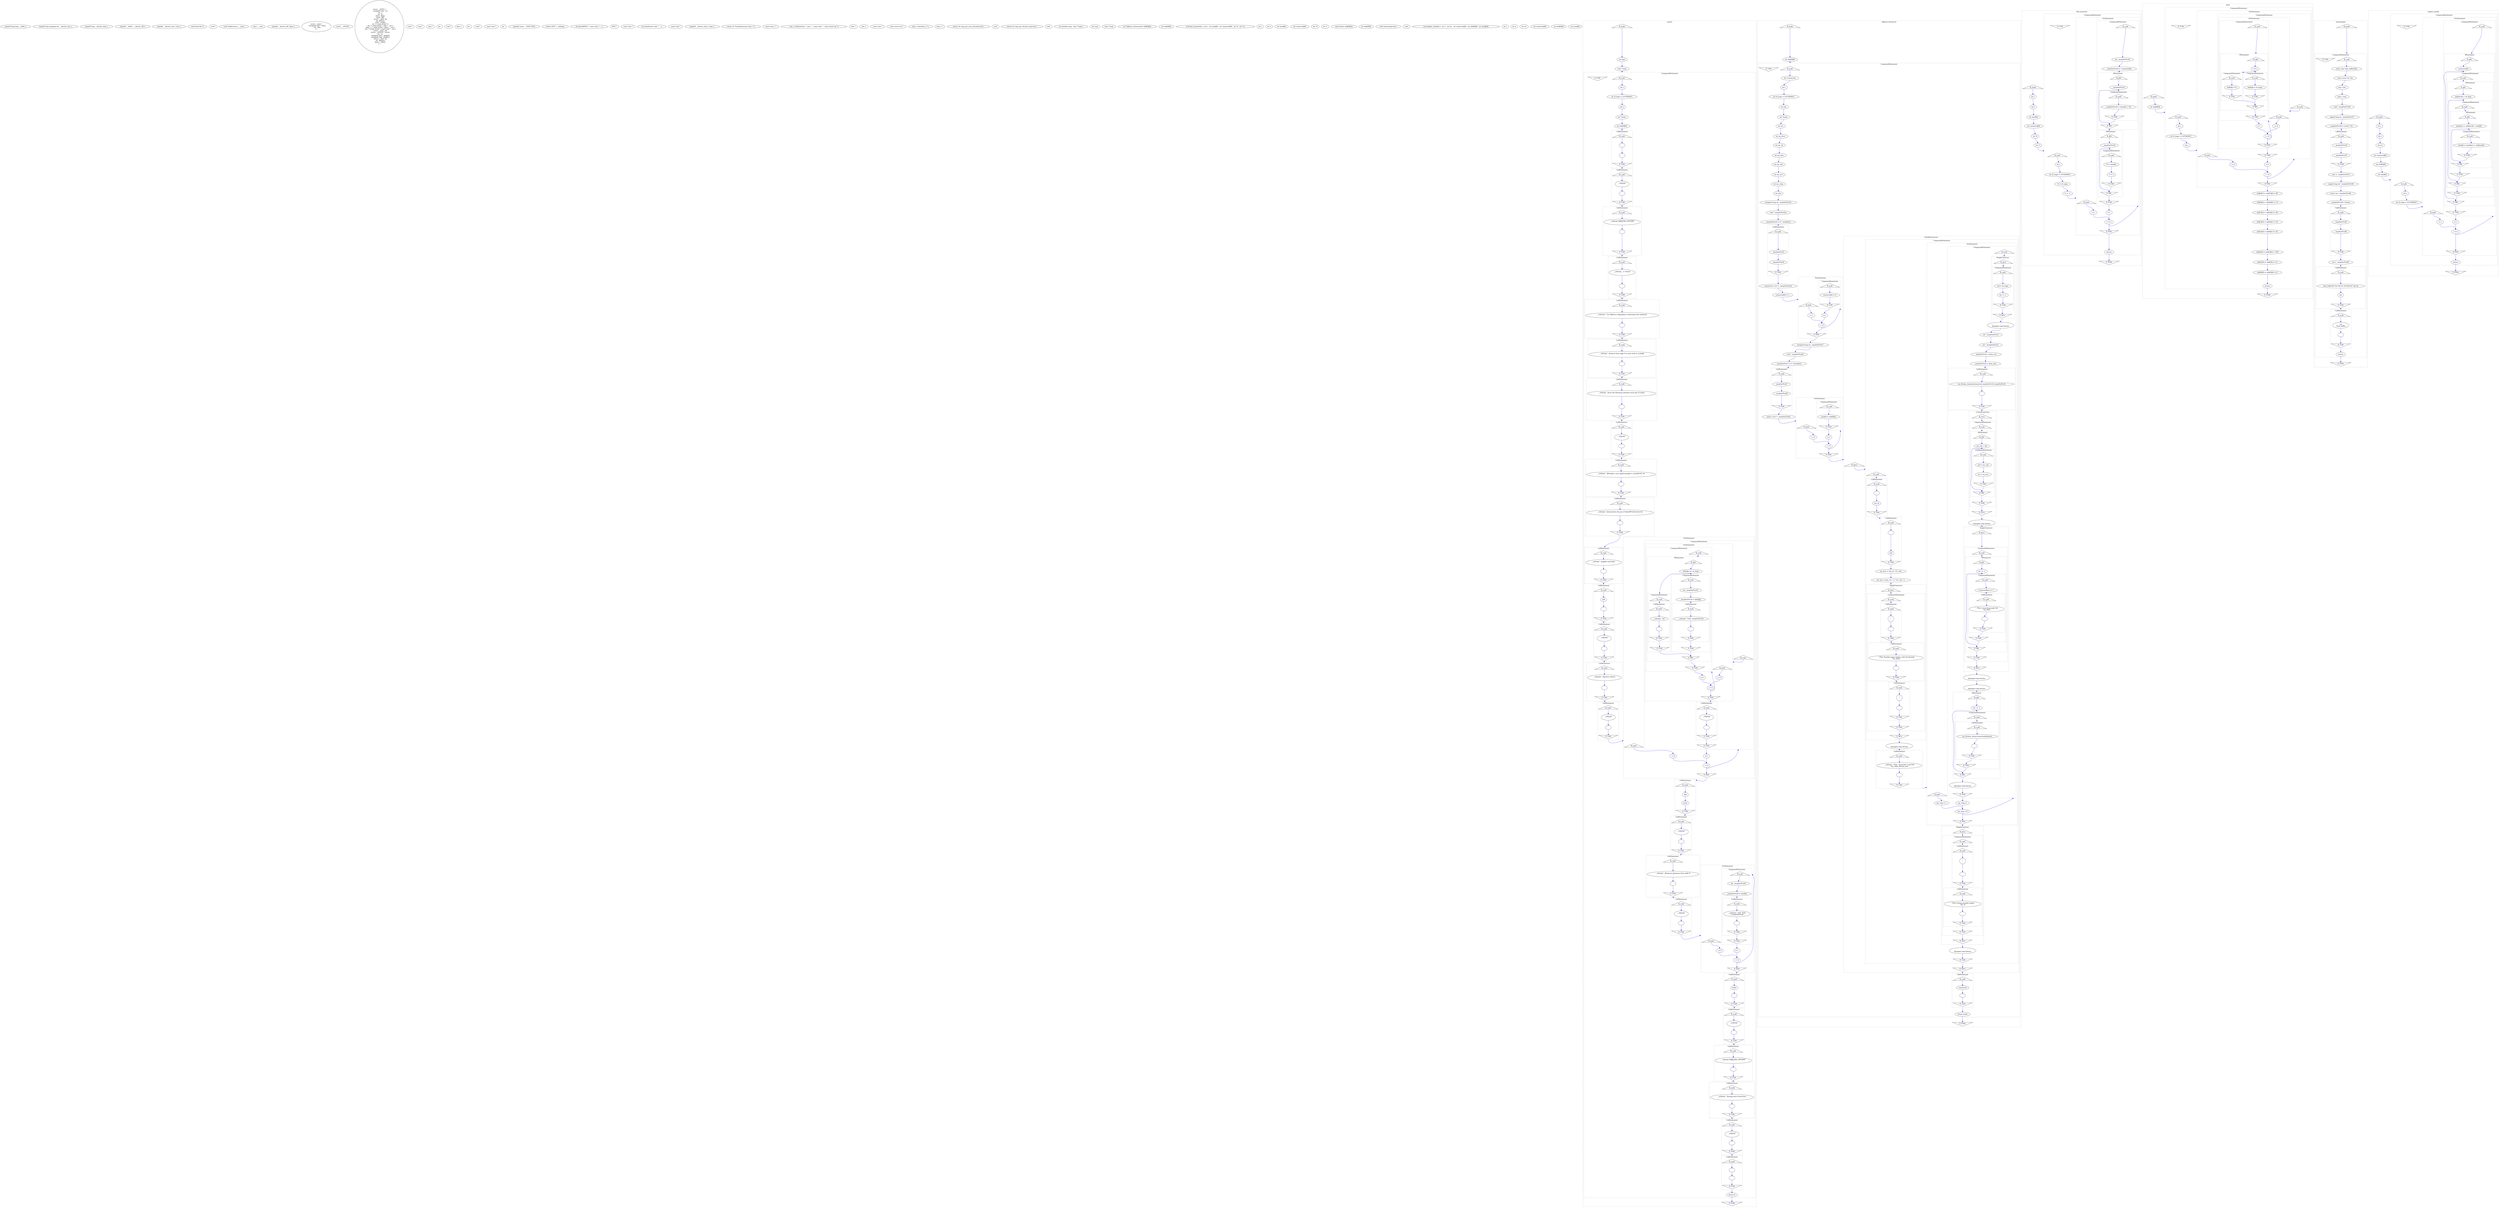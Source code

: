 digraph graph757108857 {
	compound=true;
	edge[color=blue];
	node1014328909[label="typedef long long __int64_t;"];
	node1483022288[label="typedef long unsigned int __darwin_size_t;"];
	node575593575[label="typedef long __darwin_time_t;"];
	node152134087[label="typedef __int64_t __darwin_off_t;"];
	node597255128[label="typedef __darwin_size_t size_t;"];
	node1454127753[label="void free(void *);"];
	node540159270[label="void *"];
	node1900164709[label="void *malloc(size_t __size);"];
	node1519280649[label="size_t __size"];
	node1651855867[label="typedef __darwin_off_t fpos_t;"];
	node1955915048[label="struct __sbuf {
    unsigned char *_base;
    int _size;
} ;"];
	node1384722895[label="struct __sFILEX ;"];
	node710239027[label="struct __sFILE {
    unsigned char *_p;
    int _r;
    int _w;
    short _flags;
    short _file;
    struct __sbuf _bf;
    int _lbfsize;
    void *_cookie;
    int ( *_close )(void *);
    int ( *_read )(void *, char * , int );
    fpos_t ( *_seek )(void *, fpos_t  , int );
    int ( *_write )(void *, const char * , int );
    struct __sbuf _ub;
    struct __sFILEX *_extra;
    int _ur;
    unsigned char _ubuf[3];
    unsigned char _nbuf[1];
    struct __sbuf _lb;
    int _blksize;
    fpos_t _offset;
} ;"];
	node40472007[label="void *"];
	node302155142[label="void *"];
	node1048027629[label="char *"];
	node1898220577[label="int "];
	node1147258851[label="void *"];
	node1652149987[label="fpos_t "];
	node2141179775[label="int "];
	node680779399[label="void *"];
	node1077199500[label="const char *"];
	node973576304[label="int "];
	node957465255[label="typedef struct __sFILE FILE;"];
	node1357563986[label="extern FILE *__stdoutp;"];
	node1636182655[label="int fprintf(FILE *, const char *, ...);"];
	node1002021887[label="FILE *"];
	node692331943[label="const char *"];
	node1240232440[label="int printf(const char *, ...);"];
	node1325124186[label="const char *"];
	node1164107853[label="typedef __darwin_time_t time_t;"];
	node1939990953[label="struct tm *localtime(const time_t *);"];
	node1534745514[label="const time_t *"];
	node1153447573[label="size_t strftime(char *, size_t  , const char * , const struct tm *);"];
	node25536233[label="char *"];
	node198099809[label="size_t "];
	node606508809[label="const char *"];
	node607207372[label="const struct tm *"];
	node1606304070[label="time_t time(time_t *);"];
	node649329985[label="time_t *"];
	node1982787818[label="extern int omp_get_num_threads(void );"];
	node1462044018[label="void "];
	node1946645411[label="extern int omp_get_thread_num(void );"];
	node1778081847[label="void "];
	node1760126453[label="int main(int argc, char **argv);"];
	node330382173[label="int argc"];
	node1374754488[label="char **argv"];
	node515184459[label="int *dijkstra_distance(int ohd[6][6]);"];
	node1309238149[label="int ohd[6][6]"];
	node1207608476[label="void find_nearest(int s, int e , int mind[6] , int connected[6] , int *d , int *v);"];
	node1825738663[label="int s"];
	node1947896119[label="int e"];
	node1515638188[label="int mind[6]"];
	node1432569632[label="int connected[6]"];
	node1183231938[label="int *d"];
	node1014486152[label="int *v"];
	node1528195520[label="void init(int ohd[6][6]);"];
	node292641216[label="int ohd[6][6]"];
	node1894601438[label="void timestamp(void );"];
	node2061543916[label="void "];
	node1399794302[label="void update_mind(int s, int e , int mv , int connected[6] , int ohd[6][6] , int mind[6]);"];
	node716487794[label="int s"];
	node1439394198[label="int e"];
	node361268035[label="int mv"];
	node1626343059[label="int connected[6]"];
	node220454978[label="int ohd[6][6]"];
	node2133655103[label="int mind[6]"];
	subgraph cluster901205084 {
		compound=true;
		style=dotted;
		label="main()";
		node777457133[label="B_FuDe", shape="triangle"];
		node193388045[label="E_FuDe", shape="invtriangle"];
		node457247584[label="int argc"];
		node1470358122[label="char **argv"];
		subgraph cluster859236022 {
			compound=true;
			style=dotted;
			label="CompoundStatement";
			node2084559714[label="B_CoSt", shape="triangle"];
			node542980314[label="E_CoSt", shape="invtriangle"];
			node1219916644[label="int i;"];
			node2133344792[label="int i4_huge = 2147483647;"];
			node171421438[label="int j;"];
			node2038105753[label="int *mind;"];
			node1818339587[label="int ohd[6][6];"];
			subgraph cluster611643685 {
				compound=true;
				style=dotted;
				label="CallStatement";
				node1935122449[label="B_CaSt", shape="triangle"];
				node872826668[label="E_CaSt", shape="invtriangle"];
				node91323447[label=""];
				node110053477[label=""];
			}
			subgraph cluster1171434979 {
				compound=true;
				style=dotted;
				label="CallStatement";
				node1920907467[label="B_CaSt", shape="triangle"];
				node970535245[label="E_CaSt", shape="invtriangle"];
				node194481424[label="__stdoutp\"\n\""];
				node1719072416[label=""];
			}
			subgraph cluster300983713 {
				compound=true;
				style=dotted;
				label="CallStatement";
				node284686302[label="B_CaSt", shape="triangle"];
				node1940445711[label="E_CaSt", shape="invtriangle"];
				node1356840024[label="__stdoutp\"DIJKSTRA_OPENMP\n\""];
				node1860491691[label=""];
			}
			subgraph cluster332699949 {
				compound=true;
				style=dotted;
				label="CallStatement";
				node808417649[label="B_CaSt", shape="triangle"];
				node858204589[label="E_CaSt", shape="invtriangle"];
				node1976752685[label="__stdoutp\"  C version\n\""];
				node1394940518[label=""];
			}
			subgraph cluster674019271 {
				compound=true;
				style=dotted;
				label="CallStatement";
				node2106165633[label="B_CaSt", shape="triangle"];
				node1221991240[label="E_CaSt", shape="invtriangle"];
				node1758624236[label="__stdoutp\"  Use Dijkstra\'s algorithm to determine the minimum\n\""];
				node67749199[label=""];
			}
			subgraph cluster1215904751 {
				compound=true;
				style=dotted;
				label="CallStatement";
				node2099802038[label="B_CaSt", shape="triangle"];
				node1052212904[label="E_CaSt", shape="invtriangle"];
				node2072724423[label="__stdoutp\"  distance from node 0 to each node in a graph,\n\""];
				node34871826[label=""];
			}
			subgraph cluster1463355115 {
				compound=true;
				style=dotted;
				label="CallStatement";
				node1201466784[label="B_CaSt", shape="triangle"];
				node1829217853[label="E_CaSt", shape="invtriangle"];
				node1461474945[label="__stdoutp\"  given the distances between each pair of nodes.\n\""];
				node636782475[label=""];
			}
			subgraph cluster1845517769 {
				compound=true;
				style=dotted;
				label="CallStatement";
				node2095788421[label="B_CaSt", shape="triangle"];
				node1131184547[label="E_CaSt", shape="invtriangle"];
				node895599632[label="__stdoutp\"\n\""];
				node1455695758[label=""];
			}
			subgraph cluster94157402 {
				compound=true;
				style=dotted;
				label="CallStatement";
				node466853180[label="B_CaSt", shape="triangle"];
				node1863953433[label="E_CaSt", shape="invtriangle"];
				node295485334[label="__stdoutp\"  Although a very small example is considered, we\n\""];
				node1306246648[label=""];
			}
			subgraph cluster286649365 {
				compound=true;
				style=dotted;
				label="CallStatement";
				node137275020[label="B_CaSt", shape="triangle"];
				node1508181426[label="E_CaSt", shape="invtriangle"];
				node988850650[label="__stdoutp\"  demonstrate the use of OpenMP directives for\n\""];
				node1957099969[label=""];
			}
			subgraph cluster762809053 {
				compound=true;
				style=dotted;
				label="CallStatement";
				node1932536213[label="B_CaSt", shape="triangle"];
				node406375608[label="E_CaSt", shape="invtriangle"];
				node1815007437[label="__stdoutp\"  parallel execution.\n\""];
				node1321203216[label=""];
			}
			subgraph cluster507819576 {
				compound=true;
				style=dotted;
				label="CallStatement";
				node1939022383[label="B_CaSt", shape="triangle"];
				node195801026[label="E_CaSt", shape="invtriangle"];
				node833474933[label="ohd"];
				node1611373863[label=""];
			}
			subgraph cluster878668275 {
				compound=true;
				style=dotted;
				label="CallStatement";
				node1356732524[label="B_CaSt", shape="triangle"];
				node1062714541[label="E_CaSt", shape="invtriangle"];
				node512456259[label="__stdoutp\"\n\""];
				node2108297149[label=""];
			}
			subgraph cluster1866768727 {
				compound=true;
				style=dotted;
				label="CallStatement";
				node1808009213[label="B_CaSt", shape="triangle"];
				node2694936[label="E_CaSt", shape="invtriangle"];
				node400064818[label="__stdoutp\"  Distance matrix:\n\""];
				node1181815135[label=""];
			}
			subgraph cluster3540494 {
				compound=true;
				style=dotted;
				label="CallStatement";
				node1209770703[label="B_CaSt", shape="triangle"];
				node1186339926[label="E_CaSt", shape="invtriangle"];
				node776484396[label="__stdoutp\"\n\""];
				node1094674892[label=""];
			}
			subgraph cluster1341706533 {
				compound=true;
				style=dotted;
				label="ForStatement";
				node1830190936[label="B_FoSt", shape="triangle"];
				node872669868[label="E_FoSt", shape="invtriangle"];
				node432430300[label="i = 0"];
				node1227264471[label="i < 6"];
				node1560702077[label="i++"];
				subgraph cluster124734309 {
					compound=true;
					style=dotted;
					label="CompoundStatement";
					node211090736[label="B_CoSt", shape="triangle"];
					node909282611[label="E_CoSt", shape="invtriangle"];
					subgraph cluster49222910 {
						compound=true;
						style=dotted;
						label="ForStatement";
						node1997548433[label="B_FoSt", shape="triangle"];
						node1160850402[label="E_FoSt", shape="invtriangle"];
						node1066615508[label="j = 0"];
						node1415630650[label="j < 6"];
						node1686934746[label="j++"];
						subgraph cluster2035381640 {
							compound=true;
							style=dotted;
							label="CompoundStatement";
							node973843173[label="B_CoSt", shape="triangle"];
							node2059461664[label="E_CoSt", shape="invtriangle"];
							subgraph cluster2005028997 {
								compound=true;
								style=dotted;
								label="IfStatement";
								node896072146[label="B_IfSt", shape="triangle"];
								node1908571880[label="E_IfSt", shape="invtriangle"];
								node692743054[label="ohd[i][j] == i4_huge"];
								subgraph cluster840083671 {
									compound=true;
									style=dotted;
									label="CompoundStatement";
									node2048537720[label="B_CoSt", shape="triangle"];
									node1230701703[label="E_CoSt", shape="invtriangle"];
									subgraph cluster1265012928 {
										compound=true;
										style=dotted;
										label="CallStatement";
										node1176932104[label="B_CaSt", shape="triangle"];
										node712410124[label="E_CaSt", shape="invtriangle"];
										node1900366749[label="__stdoutp\"  Inf\""];
										node801569151[label=""];
									}
								}
								subgraph cluster1877062907 {
									compound=true;
									style=dotted;
									label="CompoundStatement";
									node2033524545[label="B_CoSt", shape="triangle"];
									node473053293[label="E_CoSt", shape="invtriangle"];
									node1959239586[label="int _imopVarPre18;"];
									node1608633989[label="_imopVarPre18 = ohd[i][j];"];
									subgraph cluster769132147 {
										compound=true;
										style=dotted;
										label="CallStatement";
										node1257299717[label="B_CaSt", shape="triangle"];
										node1474957626[label="E_CaSt", shape="invtriangle"];
										node181252244[label="__stdoutp\"  %3d\"_imopVarPre18"];
										node1357700757[label=""];
									}
								}
							}
						}
					}
					subgraph cluster697508322 {
						compound=true;
						style=dotted;
						label="CallStatement";
						node603658030[label="B_CaSt", shape="triangle"];
						node1689924104[label="E_CaSt", shape="invtriangle"];
						node361380654[label="__stdoutp\"\n\""];
						node487792155[label=""];
					}
				}
			}
			subgraph cluster638486177 {
				compound=true;
				style=dotted;
				label="CallStatement";
				node426019904[label="B_CaSt", shape="triangle"];
				node314411620[label="E_CaSt", shape="invtriangle"];
				node1642679791[label="ohd"];
				node247162961[label="mind"];
			}
			subgraph cluster2092709730 {
				compound=true;
				style=dotted;
				label="CallStatement";
				node980364771[label="B_CaSt", shape="triangle"];
				node1233595751[label="E_CaSt", shape="invtriangle"];
				node1446001495[label="__stdoutp\"\n\""];
				node1966355106[label=""];
			}
			subgraph cluster1280641161 {
				compound=true;
				style=dotted;
				label="CallStatement";
				node489411441[label="B_CaSt", shape="triangle"];
				node1141113940[label="E_CaSt", shape="invtriangle"];
				node1711185459[label="__stdoutp\"  Minimum distances from node 0:\n\""];
				node1800649922[label=""];
			}
			subgraph cluster923083575 {
				compound=true;
				style=dotted;
				label="CallStatement";
				node589363823[label="B_CaSt", shape="triangle"];
				node2052457859[label="E_CaSt", shape="invtriangle"];
				node1299327689[label="__stdoutp\"\n\""];
				node2121995675[label=""];
			}
			subgraph cluster768776793 {
				compound=true;
				style=dotted;
				label="ForStatement";
				node2018260103[label="B_FoSt", shape="triangle"];
				node1393828949[label="E_FoSt", shape="invtriangle"];
				node307488715[label="i = 0"];
				node89509666[label="i < 6"];
				node712627377[label="i++"];
				subgraph cluster425015667 {
					compound=true;
					style=dotted;
					label="CompoundStatement";
					node2075568954[label="B_CoSt", shape="triangle"];
					node2145896000[label="E_CoSt", shape="invtriangle"];
					node94919826[label="int _imopVarPre20;"];
					node1268974304[label="_imopVarPre20 = mind[i];"];
					subgraph cluster1493042329 {
						compound=true;
						style=dotted;
						label="CallStatement";
						node1751403001[label="B_CaSt", shape="triangle"];
						node1717433286[label="E_CaSt", shape="invtriangle"];
						node1756819670[label="__stdoutp\"  %2d  %2d\n\"i_imopVarPre20"];
						node1064905627[label=""];
					}
				}
			}
			subgraph cluster1302725372 {
				compound=true;
				style=dotted;
				label="CallStatement";
				node713898436[label="B_CaSt", shape="triangle"];
				node632475595[label="E_CaSt", shape="invtriangle"];
				node1920305914[label="mind"];
				node1278839936[label=""];
			}
			subgraph cluster702500163 {
				compound=true;
				style=dotted;
				label="CallStatement";
				node1574509514[label="B_CaSt", shape="triangle"];
				node1087072654[label="E_CaSt", shape="invtriangle"];
				node864221358[label="__stdoutp\"\n\""];
				node1293462056[label=""];
			}
			subgraph cluster376725601 {
				compound=true;
				style=dotted;
				label="CallStatement";
				node1476235721[label="B_CaSt", shape="triangle"];
				node1828508781[label="E_CaSt", shape="invtriangle"];
				node1376017854[label="__stdoutp\"DIJKSTRA_OPENMP\n\""];
				node1489193907[label=""];
			}
			subgraph cluster379124840 {
				compound=true;
				style=dotted;
				label="CallStatement";
				node1157943921[label="B_CaSt", shape="triangle"];
				node544966217[label="E_CaSt", shape="invtriangle"];
				node1706272858[label="__stdoutp\"  Normal end of execution.\n\""];
				node373097727[label=""];
			}
			subgraph cluster2022689531 {
				compound=true;
				style=dotted;
				label="CallStatement";
				node1340848245[label="B_CaSt", shape="triangle"];
				node635610193[label="E_CaSt", shape="invtriangle"];
				node379121284[label="__stdoutp\"\n\""];
				node538667887[label=""];
			}
			subgraph cluster1739267143 {
				compound=true;
				style=dotted;
				label="CallStatement";
				node192456457[label="B_CaSt", shape="triangle"];
				node817689537[label="E_CaSt", shape="invtriangle"];
				node708613859[label=""];
				node365625031[label=""];
			}
			node523211332[label="return 0;"];
		}
	}
	subgraph cluster41092582 {
		compound=true;
		style=dotted;
		label="dijkstra_distance()";
		node519303080[label="B_FuDe", shape="triangle"];
		node1345265484[label="E_FuDe", shape="invtriangle"];
		node1288108586[label="int ohd[6][6]"];
		subgraph cluster1416415959 {
			compound=true;
			style=dotted;
			label="CompoundStatement";
			node1398260359[label="B_CoSt", shape="triangle"];
			node371397455[label="E_CoSt", shape="invtriangle"];
			node1113895488[label="int *connected;"];
			node1824322115[label="int i;"];
			node638695843[label="int i4_huge = 2147483647;"];
			node1574615832[label="int md;"];
			node385332399[label="int *mind;"];
			node484841769[label="int mv;"];
			node259319861[label="int my_first;"];
			node54960993[label="int my_id;"];
			node1832283291[label="int my_last;"];
			node1091234211[label="int my_md;"];
			node1007660652[label="int my_mv;"];
			node96039159[label="int my_step;"];
			node2024711353[label="int nth;"];
			node756080817[label="unsigned long int _imopVarPre23;"];
			node1597742167[label="void *_imopVarPre24;"];
			node988904418[label="_imopVarPre23 = 6 * sizeof(int);"];
			subgraph cluster532677950 {
				compound=true;
				style=dotted;
				label="CallStatement";
				node688593710[label="B_CaSt", shape="triangle"];
				node1200048933[label="E_CaSt", shape="invtriangle"];
				node862025017[label="_imopVarPre23"];
				node1572127577[label="_imopVarPre24"];
			}
			node1334405552[label="connected = (int *) _imopVarPre24;"];
			node1917784974[label="connected[0] = 1;"];
			subgraph cluster1851255134 {
				compound=true;
				style=dotted;
				label="ForStatement";
				node659937029[label="B_FoSt", shape="triangle"];
				node1457226878[label="E_FoSt", shape="invtriangle"];
				node1427775702[label="i = 1"];
				node614580607[label="i < 6"];
				node557197074[label="i++"];
				subgraph cluster1215029765 {
					compound=true;
					style=dotted;
					label="CompoundStatement";
					node259077766[label="B_CoSt", shape="triangle"];
					node1962398162[label="E_CoSt", shape="invtriangle"];
					node766696861[label="connected[i] = 0;"];
				}
			}
			node1475842502[label="unsigned long int _imopVarPre27;"];
			node984412970[label="void *_imopVarPre28;"];
			node1198817209[label="_imopVarPre27 = 6 * sizeof(int);"];
			subgraph cluster707506411 {
				compound=true;
				style=dotted;
				label="CallStatement";
				node1009326765[label="B_CaSt", shape="triangle"];
				node755328698[label="E_CaSt", shape="invtriangle"];
				node7548983[label="_imopVarPre27"];
				node52487168[label="_imopVarPre28"];
			}
			node1857910993[label="mind = (int *) _imopVarPre28;"];
			subgraph cluster1969347346 {
				compound=true;
				style=dotted;
				label="ForStatement";
				node855724043[label="B_FoSt", shape="triangle"];
				node615853374[label="E_FoSt", shape="invtriangle"];
				node1526062841[label="i = 0"];
				node1642308093[label="i < 6"];
				node1495407511[label="i++"];
				subgraph cluster623051334 {
					compound=true;
					style=dotted;
					label="CompoundStatement";
					node1340051218[label="B_CoSt", shape="triangle"];
					node1250644519[label="E_CoSt", shape="invtriangle"];
					node670084377[label="mind[i] = ohd[0][i];"];
				}
			}
			subgraph cluster1735330400 {
				compound=true;
				style=dotted;
				label="ParallelConstruct";
				node1561347421[label="B_PaCo", shape="triangle"];
				node1398508580[label="E_PaCo", shape="invtriangle"];
				subgraph cluster604060129 {
					compound=true;
					style=dotted;
					label="CompoundStatement";
					node2124731287[label="B_CoSt", shape="triangle"];
					node1227459815[label="E_CoSt", shape="invtriangle"];
					subgraph cluster1244815033 {
						compound=true;
						style=dotted;
						label="CallStatement";
						node1038988454[label="B_CaSt", shape="triangle"];
						node1475759966[label="E_CaSt", shape="invtriangle"];
						node1096682443[label=""];
						node423711439[label="my_id"];
					}
					subgraph cluster584501954 {
						compound=true;
						style=dotted;
						label="CallStatement";
						node818785904[label="B_CaSt", shape="triangle"];
						node374646930[label="E_CaSt", shape="invtriangle"];
						node628610760[label=""];
						node828610686[label="nth"];
					}
					node1137989065[label="my_first = (my_id * 6) / nth;"];
					node1047515321[label="my_last = ((my_id + 1) * 6) / nth - 1;"];
					subgraph cluster669200356 {
						compound=true;
						style=dotted;
						label="SingleConstruct";
						node205278236[label="B_SiCo", shape="triangle"];
						node399653041[label="E_SiCo", shape="invtriangle"];
						subgraph cluster1532800776 {
							compound=true;
							style=dotted;
							label="CompoundStatement";
							node600657906[label="B_CoSt", shape="triangle"];
							node1887466020[label="E_CoSt", shape="invtriangle"];
							subgraph cluster749693202 {
								compound=true;
								style=dotted;
								label="CallStatement";
								node1943444495[label="B_CaSt", shape="triangle"];
								node874740624[label="E_CaSt", shape="invtriangle"];
								node486662053[label="\"\n\""];
								node1973256691[label=""];
							}
							subgraph cluster645643802 {
								compound=true;
								style=dotted;
								label="CallStatement";
								node521331027[label="B_CaSt", shape="triangle"];
								node949314262[label="E_CaSt", shape="invtriangle"];
								node1511004956[label="\"  P%d: Parallel region begins with %d threads\n\"my_idnth"];
								node1472012329[label=""];
							}
							subgraph cluster490630452 {
								compound=true;
								style=dotted;
								label="CallStatement";
								node1857007886[label="B_CaSt", shape="triangle"];
								node648630181[label="E_CaSt", shape="invtriangle"];
								node1179272258[label="\"\n\""];
								node1970612644[label=""];
							}
						}
					}
					node1774589469[label="
#pragma omp barrier
"];
					subgraph cluster1544067887 {
						compound=true;
						style=dotted;
						label="CallStatement";
						node1771687225[label="B_CaSt", shape="triangle"];
						node347791431[label="E_CaSt", shape="invtriangle"];
						node2128195220[label="__stdoutp\"  P%d:  First=%d  Last=%d\n\"my_idmy_firstmy_last"];
						node1495257933[label=""];
					}
					subgraph cluster116184677 {
						compound=true;
						style=dotted;
						label="ForStatement";
						node1161382705[label="B_FoSt", shape="triangle"];
						node516413619[label="E_FoSt", shape="invtriangle"];
						node1962865655[label="my_step = 1"];
						node102052782[label="my_step < 6"];
						node1367594377[label="my_step++"];
						subgraph cluster635001030 {
							compound=true;
							style=dotted;
							label="CompoundStatement";
							node1149388444[label="B_CoSt", shape="triangle"];
							node922992444[label="E_CoSt", shape="invtriangle"];
							subgraph cluster1592712032 {
								compound=true;
								style=dotted;
								label="SingleConstruct";
								node1073878937[label="B_SiCo", shape="triangle"];
								node1243350866[label="E_SiCo", shape="invtriangle"];
								subgraph cluster1908999587 {
									compound=true;
									style=dotted;
									label="CompoundStatement";
									node816804727[label="B_CoSt", shape="triangle"];
									node1738561265[label="E_CoSt", shape="invtriangle"];
									node2146303527[label="md = i4_huge;"];
									node29369803[label="mv = -1;"];
								}
							}
							node190153364[label="
#pragma omp barrier
"];
							node206310209[label="int *_imopVarPre31;"];
							node296204898[label="int *_imopVarPre32;"];
							node1899567935[label="_imopVarPre31 = &my_mv;"];
							node219638321[label="_imopVarPre32 = &my_md;"];
							subgraph cluster1677921169 {
								compound=true;
								style=dotted;
								label="CallStatement";
								node540206885[label="B_CaSt", shape="triangle"];
								node1294139740[label="E_CaSt", shape="invtriangle"];
								node943659381[label="my_firstmy_lastmindconnected_imopVarPre32_imopVarPre31"];
								node2000421523[label=""];
							}
							subgraph cluster442465916 {
								compound=true;
								style=dotted;
								label="CriticalConstruct";
								node1529002352[label="B_CrCo", shape="triangle"];
								node584157293[label="E_CrCo", shape="invtriangle"];
								subgraph cluster2000530216 {
									compound=true;
									style=dotted;
									label="CompoundStatement";
									node516934601[label="B_CoSt", shape="triangle"];
									node426070939[label="E_CoSt", shape="invtriangle"];
									subgraph cluster254692047 {
										compound=true;
										style=dotted;
										label="IfStatement";
										node604602011[label="B_IfSt", shape="triangle"];
										node1589214445[label="E_IfSt", shape="invtriangle"];
										node2058174333[label="my_md < md"];
										subgraph cluster2015455415 {
											compound=true;
											style=dotted;
											label="CompoundStatement";
											node703644914[label="B_CoSt", shape="triangle"];
											node1949672824[label="E_CoSt", shape="invtriangle"];
											node1893987183[label="md = my_md;"];
											node1205321651[label="mv = my_mv;"];
										}
									}
								}
							}
							node1470772251[label="
#pragma omp barrier
"];
							subgraph cluster164757726 {
								compound=true;
								style=dotted;
								label="SingleConstruct";
								node1360332263[label="B_SiCo", shape="triangle"];
								node1684541910[label="E_SiCo", shape="invtriangle"];
								subgraph cluster628933116 {
									compound=true;
									style=dotted;
									label="CompoundStatement";
									node1122118227[label="B_CoSt", shape="triangle"];
									node1471019696[label="E_CoSt", shape="invtriangle"];
									subgraph cluster303846650 {
										compound=true;
										style=dotted;
										label="IfStatement";
										node1133573230[label="B_IfSt", shape="triangle"];
										node2086945474[label="E_IfSt", shape="invtriangle"];
										node424209001[label="mv != -1"];
										subgraph cluster32737623 {
											compound=true;
											style=dotted;
											label="CompoundStatement";
											node770950500[label="B_CoSt", shape="triangle"];
											node655713354[label="E_CoSt", shape="invtriangle"];
											node193625667[label="connected[mv] = 1;"];
											subgraph cluster753162875 {
												compound=true;
												style=dotted;
												label="CallStatement";
												node356338363[label="B_CaSt", shape="triangle"];
												node1833707324[label="E_CaSt", shape="invtriangle"];
												node1516759394[label="\"  P%d: Connecting node %d.\n\"my_idmv"];
												node624637962[label=""];
											}
										}
									}
								}
							}
							node993452032[label="
#pragma omp barrier
"];
							node481402298[label="
#pragma omp barrier
"];
							subgraph cluster247575268 {
								compound=true;
								style=dotted;
								label="IfStatement";
								node698784309[label="B_IfSt", shape="triangle"];
								node1742900195[label="E_IfSt", shape="invtriangle"];
								node277601240[label="mv != -1"];
								subgraph cluster529949842 {
									compound=true;
									style=dotted;
									label="CompoundStatement";
									node1677590477[label="B_CoSt", shape="triangle"];
									node1948835427[label="E_CoSt", shape="invtriangle"];
									subgraph cluster1358169683 {
										compound=true;
										style=dotted;
										label="CallStatement";
										node1352913142[label="B_CaSt", shape="triangle"];
										node1851241961[label="E_CaSt", shape="invtriangle"];
										node448569108[label="my_firstmy_lastmvconnectedohdmind"];
										node1045397707[label=""];
									}
								}
							}
							node438873841[label="
#pragma omp barrier
"];
						}
					}
					subgraph cluster1155437763 {
						compound=true;
						style=dotted;
						label="SingleConstruct";
						node627746290[label="B_SiCo", shape="triangle"];
						node1678889928[label="E_SiCo", shape="invtriangle"];
						subgraph cluster2003305136 {
							compound=true;
							style=dotted;
							label="CompoundStatement";
							node105663489[label="B_CoSt", shape="triangle"];
							node447320069[label="E_CoSt", shape="invtriangle"];
							subgraph cluster867205829 {
								compound=true;
								style=dotted;
								label="CallStatement";
								node369573800[label="B_CaSt", shape="triangle"];
								node482987954[label="E_CaSt", shape="invtriangle"];
								node217827560[label="\"\n\""];
								node2031667192[label=""];
							}
							subgraph cluster1013620810 {
								compound=true;
								style=dotted;
								label="CallStatement";
								node576191199[label="B_CaSt", shape="triangle"];
								node1900307803[label="E_CaSt", shape="invtriangle"];
								node1552076111[label="\"  P%d: Exiting parallel region.\n\"my_id"];
								node1238339624[label=""];
							}
						}
					}
					node397822273[label="
#pragma omp barrier
"];
				}
			}
			subgraph cluster1082886058 {
				compound=true;
				style=dotted;
				label="CallStatement";
				node2041611826[label="B_CaSt", shape="triangle"];
				node2021601975[label="E_CaSt", shape="invtriangle"];
				node1794068152[label="connected"];
				node196717412[label=""];
			}
			node827099978[label="return mind;"];
		}
	}
	subgraph cluster1210600718 {
		compound=true;
		style=dotted;
		label="find_nearest()";
		node1433568941[label="B_FuDe", shape="triangle"];
		node185639533[label="E_FuDe", shape="invtriangle"];
		node1857562888[label="int s"];
		node956365425[label="int e"];
		node313149846[label="int mind[6]"];
		node2082673402[label="int connected[6]"];
		node1492156162[label="int *d"];
		node2088098699[label="int *v"];
		subgraph cluster90096982 {
			compound=true;
			style=dotted;
			label="CompoundStatement";
			node454424866[label="B_CoSt", shape="triangle"];
			node936261188[label="E_CoSt", shape="invtriangle"];
			node892591894[label="int i;"];
			node386311625[label="int i4_huge = 2147483647;"];
			node160696258[label="*d = i4_huge;"];
			node1995986600[label="*v = -1;"];
			subgraph cluster1610155589 {
				compound=true;
				style=dotted;
				label="ForStatement";
				node947647193[label="B_FoSt", shape="triangle"];
				node1957338226[label="E_FoSt", shape="invtriangle"];
				node203409962[label="i = s"];
				node1932303196[label="i <= e"];
				node1073427864[label="i++"];
				subgraph cluster1121401953 {
					compound=true;
					style=dotted;
					label="CompoundStatement";
					node1519173630[label="B_CoSt", shape="triangle"];
					node157971930[label="E_CoSt", shape="invtriangle"];
					node590884726[label="int _imopVarPre34;"];
					node284123040[label="_imopVarPre34 = !connected[i];"];
					subgraph cluster312470853 {
						compound=true;
						style=dotted;
						label="IfStatement";
						node593045830[label="B_IfSt", shape="triangle"];
						node65310008[label="E_IfSt", shape="invtriangle"];
						node2076864428[label="_imopVarPre34"];
						subgraph cluster579660439 {
							compound=true;
							style=dotted;
							label="CompoundStatement";
							node487219656[label="B_CoSt", shape="triangle"];
							node1181947538[label="E_CoSt", shape="invtriangle"];
							node354350463[label="_imopVarPre34 = (mind[i] < *d);"];
						}
					}
					subgraph cluster1579823168 {
						compound=true;
						style=dotted;
						label="IfStatement";
						node1828871453[label="B_IfSt", shape="triangle"];
						node1948863514[label="E_IfSt", shape="invtriangle"];
						node2043702205[label="_imopVarPre34"];
						subgraph cluster988402146 {
							compound=true;
							style=dotted;
							label="CompoundStatement";
							node1095902519[label="B_CoSt", shape="triangle"];
							node245220560[label="E_CoSt", shape="invtriangle"];
							node562345204[label="*d = mind[i];"];
							node69670055[label="*v = i;"];
						}
					}
				}
			}
			node1276666395[label="return;"];
		}
	}
	subgraph cluster1146423186 {
		compound=true;
		style=dotted;
		label="init()";
		node406180845[label="B_FuDe", shape="triangle"];
		node1196200241[label="E_FuDe", shape="invtriangle"];
		node1640244246[label="int ohd[6][6]"];
		subgraph cluster1119277260 {
			compound=true;
			style=dotted;
			label="CompoundStatement";
			node268490061[label="B_CoSt", shape="triangle"];
			node1062163248[label="E_CoSt", shape="invtriangle"];
			node2089636626[label="int i;"];
			node1799521220[label="int i4_huge = 2147483647;"];
			node72615125[label="int j;"];
			subgraph cluster1883652579 {
				compound=true;
				style=dotted;
				label="ForStatement";
				node788592721[label="B_FoSt", shape="triangle"];
				node1107779742[label="E_FoSt", shape="invtriangle"];
				node208437930[label="i = 0"];
				node810353241[label="i < 6"];
				node1630413241[label="i++"];
				subgraph cluster463690173 {
					compound=true;
					style=dotted;
					label="CompoundStatement";
					node1659452474[label="B_CoSt", shape="triangle"];
					node1731795367[label="E_CoSt", shape="invtriangle"];
					subgraph cluster1509506488 {
						compound=true;
						style=dotted;
						label="ForStatement";
						node447477005[label="B_FoSt", shape="triangle"];
						node1942612200[label="E_FoSt", shape="invtriangle"];
						node1687702287[label="j = 0"];
						node498748934[label="j < 6"];
						node1124360095[label="j++"];
						subgraph cluster243596165 {
							compound=true;
							style=dotted;
							label="CompoundStatement";
							node1755634886[label="B_CoSt", shape="triangle"];
							node1684802151[label="E_CoSt", shape="invtriangle"];
							subgraph cluster1441014857 {
								compound=true;
								style=dotted;
								label="IfStatement";
								node240641494[label="B_IfSt", shape="triangle"];
								node1845137754[label="E_IfSt", shape="invtriangle"];
								node1040172900[label="i == j"];
								subgraph cluster2145921383 {
									compound=true;
									style=dotted;
									label="CompoundStatement";
									node1350894905[label="B_CoSt", shape="triangle"];
									node1709317347[label="E_CoSt", shape="invtriangle"];
									node1526250321[label="ohd[i][i] = 0;"];
								}
								subgraph cluster859604881 {
									compound=true;
									style=dotted;
									label="CompoundStatement";
									node1812861879[label="B_CoSt", shape="triangle"];
									node585803886[label="E_CoSt", shape="invtriangle"];
									node46852536[label="ohd[i][j] = i4_huge;"];
								}
							}
						}
					}
				}
			}
			node2040548959[label="ohd[0][1] = ohd[1][0] = 40;"];
			node1908505175[label="ohd[0][2] = ohd[2][0] = 15;"];
			node1579140143[label="ohd[1][2] = ohd[2][1] = 20;"];
			node864766419[label="ohd[1][3] = ohd[3][1] = 10;"];
			node1322559460[label="ohd[1][4] = ohd[4][1] = 25;"];
			node879292014[label="ohd[2][3] = ohd[3][2] = 100;"];
			node2127814459[label="ohd[1][5] = ohd[5][1] = 6;"];
			node51712095[label="ohd[4][5] = ohd[5][4] = 8;"];
			node266894813[label="return;"];
		}
	}
	subgraph cluster2141094945 {
		compound=true;
		style=dotted;
		label="timestamp()";
		node601520619[label="B_FuDe", shape="triangle"];
		node378227888[label="E_FuDe", shape="invtriangle"];
		subgraph cluster1963080787 {
			compound=true;
			style=dotted;
			label="CompoundStatement";
			node1719746158[label="B_CoSt", shape="triangle"];
			node229318537[label="E_CoSt", shape="invtriangle"];
			node1661728387[label="static char time_buffer[40];"];
			node1189303711[label="const struct tm *tm;"];
			node1906565212[label="size_t len;"];
			node1131673199[label="time_t now;"];
			node1599728268[label="void *_imopVarPre36;"];
			node1096742104[label="signed long int _imopVarPre37;"];
			node1677309282[label="_imopVarPre36 = ((void *) 0);"];
			subgraph cluster1182888954 {
				compound=true;
				style=dotted;
				label="CallStatement";
				node1651923692[label="B_CaSt", shape="triangle"];
				node1868288866[label="E_CaSt", shape="invtriangle"];
				node977278793[label="_imopVarPre36"];
				node669132924[label="_imopVarPre37"];
			}
			node1326878729[label="now = _imopVarPre37;"];
			node194838923[label="signed long int *_imopVarPre39;"];
			node1182469998[label="struct tm *_imopVarPre40;"];
			node277130309[label="_imopVarPre39 = &now;"];
			subgraph cluster1933329999 {
				compound=true;
				style=dotted;
				label="CallStatement";
				node1193749715[label="B_CaSt", shape="triangle"];
				node1945886568[label="E_CaSt", shape="invtriangle"];
				node854719230[label="_imopVarPre39"];
				node1565601243[label="_imopVarPre40"];
			}
			node674882504[label="tm = _imopVarPre40;"];
			subgraph cluster355920448 {
				compound=true;
				style=dotted;
				label="CallStatement";
				node913796146[label="B_CaSt", shape="triangle"];
				node2006112337[label="E_CaSt", shape="invtriangle"];
				node1557752641[label="time_buffer40\"%d %B %Y %I:%M:%S %p\"tm"];
				node1428815684[label="len"];
			}
			subgraph cluster64364705 {
				compound=true;
				style=dotted;
				label="CallStatement";
				node1330143761[label="B_CaSt", shape="triangle"];
				node1373885310[label="E_CaSt", shape="invtriangle"];
				node977772506[label="\"%s\n\"time_buffer"];
				node1679352734[label=""];
			}
			node8633103[label="return;"];
		}
	}
	subgraph cluster2034610694 {
		compound=true;
		style=dotted;
		label="update_mind()";
		node131343682[label="B_FuDe", shape="triangle"];
		node1292487390[label="E_FuDe", shape="invtriangle"];
		node1879219501[label="int s"];
		node4888672[label="int e"];
		node1381341801[label="int mv"];
		node1729954747[label="int connected[6]"];
		node217911413[label="int ohd[6][6]"];
		node1139817507[label="int mind[6]"];
		subgraph cluster690070378 {
			compound=true;
			style=dotted;
			label="CompoundStatement";
			node729005419[label="B_CoSt", shape="triangle"];
			node360528453[label="E_CoSt", shape="invtriangle"];
			node416355623[label="int i;"];
			node700249373[label="int i4_huge = 2147483647;"];
			subgraph cluster1256918571 {
				compound=true;
				style=dotted;
				label="ForStatement";
				node1686921139[label="B_FoSt", shape="triangle"];
				node1202929159[label="E_FoSt", shape="invtriangle"];
				node1299206418[label="i = s"];
				node2009810220[label="i <= e"];
				node1762260670[label="i++"];
				subgraph cluster897303688 {
					compound=true;
					style=dotted;
					label="CompoundStatement";
					node1319203143[label="B_CoSt", shape="triangle"];
					node786058987[label="E_CoSt", shape="invtriangle"];
					subgraph cluster196237139 {
						compound=true;
						style=dotted;
						label="IfStatement";
						node249696914[label="B_IfSt", shape="triangle"];
						node1086350168[label="E_IfSt", shape="invtriangle"];
						node1629173206[label="!connected[i]"];
						subgraph cluster132048949 {
							compound=true;
							style=dotted;
							label="CompoundStatement";
							node458736453[label="B_CoSt", shape="triangle"];
							node1845654045[label="E_CoSt", shape="invtriangle"];
							subgraph cluster1317746045 {
								compound=true;
								style=dotted;
								label="IfStatement";
								node773765215[label="B_IfSt", shape="triangle"];
								node245867715[label="E_IfSt", shape="invtriangle"];
								node829567751[label="ohd[mv][i] < i4_huge"];
								subgraph cluster1951783627 {
									compound=true;
									style=dotted;
									label="CompoundStatement";
									node123948843[label="B_CoSt", shape="triangle"];
									node487964833[label="E_CoSt", shape="invtriangle"];
									subgraph cluster1452722471 {
										compound=true;
										style=dotted;
										label="IfStatement";
										node1952031262[label="B_IfSt", shape="triangle"];
										node2129344690[label="E_IfSt", shape="invtriangle"];
										node1411119464[label="mind[mv] + ohd[mv][i] < mind[i]"];
										subgraph cluster1499688007 {
											compound=true;
											style=dotted;
											label="CompoundStatement";
											node1545131732[label="B_CoSt", shape="triangle"];
											node114012533[label="E_CoSt", shape="invtriangle"];
											node1706985646[label="mind[i] = mind[mv] + ohd[mv][i];"];
										}
									}
								}
							}
						}
					}
				}
			}
			node1831418259[label="return;"];
		}
	}
	node777457133 -> node457247584[tailport=s, headport=n, weight=8];
	node457247584 -> node1470358122[weight=8, tailport=s, headport=n];
	node1470358122 -> node2084559714[lhead=cluster859236022, weight=8, tailport=s, headport=n];
	node2084559714 -> node1219916644[tailport=s, headport=n, weight=8];
	node1219916644 -> node2133344792[weight=8, tailport=s, headport=n];
	node2133344792 -> node171421438[weight=8, tailport=s, headport=n];
	node171421438 -> node2038105753[weight=8, tailport=s, headport=n];
	node2038105753 -> node1818339587[weight=8, tailport=s, headport=n];
	node1818339587 -> node1935122449[lhead=cluster611643685, weight=8, tailport=s, headport=n];
	node1935122449 -> node91323447[tailport=s, headport=n, weight=8];
	node91323447 -> node110053477[weight=8, tailport=s, headport=n];
	node110053477 -> node872826668[weight=8, tailport=s, headport=n];
	node872826668 -> node1920907467[tailport=s, headport=n, ltail=cluster611643685, lhead=cluster1171434979];
	node1920907467 -> node194481424[tailport=s, headport=n, weight=8];
	node194481424 -> node1719072416[weight=8, tailport=s, headport=n];
	node1719072416 -> node970535245[weight=8, tailport=s, headport=n];
	node970535245 -> node284686302[tailport=s, headport=n, ltail=cluster1171434979, lhead=cluster300983713];
	node284686302 -> node1356840024[tailport=s, headport=n, weight=8];
	node1356840024 -> node1860491691[weight=8, tailport=s, headport=n];
	node1860491691 -> node1940445711[weight=8, tailport=s, headport=n];
	node1940445711 -> node808417649[tailport=s, headport=n, ltail=cluster300983713, lhead=cluster332699949];
	node808417649 -> node1976752685[tailport=s, headport=n, weight=8];
	node1976752685 -> node1394940518[weight=8, tailport=s, headport=n];
	node1394940518 -> node858204589[weight=8, tailport=s, headport=n];
	node858204589 -> node2106165633[tailport=s, headport=n, ltail=cluster332699949, lhead=cluster674019271];
	node2106165633 -> node1758624236[tailport=s, headport=n, weight=8];
	node1758624236 -> node67749199[weight=8, tailport=s, headport=n];
	node67749199 -> node1221991240[weight=8, tailport=s, headport=n];
	node1221991240 -> node2099802038[tailport=s, headport=n, ltail=cluster674019271, lhead=cluster1215904751];
	node2099802038 -> node2072724423[tailport=s, headport=n, weight=8];
	node2072724423 -> node34871826[weight=8, tailport=s, headport=n];
	node34871826 -> node1052212904[weight=8, tailport=s, headport=n];
	node1052212904 -> node1201466784[tailport=s, headport=n, ltail=cluster1215904751, lhead=cluster1463355115];
	node1201466784 -> node1461474945[tailport=s, headport=n, weight=8];
	node1461474945 -> node636782475[weight=8, tailport=s, headport=n];
	node636782475 -> node1829217853[weight=8, tailport=s, headport=n];
	node1829217853 -> node2095788421[tailport=s, headport=n, ltail=cluster1463355115, lhead=cluster1845517769];
	node2095788421 -> node895599632[tailport=s, headport=n, weight=8];
	node895599632 -> node1455695758[weight=8, tailport=s, headport=n];
	node1455695758 -> node1131184547[weight=8, tailport=s, headport=n];
	node1131184547 -> node466853180[tailport=s, headport=n, ltail=cluster1845517769, lhead=cluster94157402];
	node466853180 -> node295485334[tailport=s, headport=n, weight=8];
	node295485334 -> node1306246648[weight=8, tailport=s, headport=n];
	node1306246648 -> node1863953433[weight=8, tailport=s, headport=n];
	node1863953433 -> node137275020[tailport=s, headport=n, ltail=cluster94157402, lhead=cluster286649365];
	node137275020 -> node988850650[tailport=s, headport=n, weight=8];
	node988850650 -> node1957099969[weight=8, tailport=s, headport=n];
	node1957099969 -> node1508181426[weight=8, tailport=s, headport=n];
	node1508181426 -> node1932536213[tailport=s, headport=n, ltail=cluster286649365, lhead=cluster762809053];
	node1932536213 -> node1815007437[tailport=s, headport=n, weight=8];
	node1815007437 -> node1321203216[weight=8, tailport=s, headport=n];
	node1321203216 -> node406375608[weight=8, tailport=s, headport=n];
	node406375608 -> node1939022383[tailport=s, headport=n, ltail=cluster762809053, lhead=cluster507819576];
	node1939022383 -> node833474933[tailport=s, headport=n, weight=8];
	node833474933 -> node1611373863[weight=8, tailport=s, headport=n];
	node1611373863 -> node195801026[weight=8, tailport=s, headport=n];
	node195801026 -> node1356732524[tailport=s, headport=n, ltail=cluster507819576, lhead=cluster878668275];
	node1356732524 -> node512456259[tailport=s, headport=n, weight=8];
	node512456259 -> node2108297149[weight=8, tailport=s, headport=n];
	node2108297149 -> node1062714541[weight=8, tailport=s, headport=n];
	node1062714541 -> node1808009213[tailport=s, headport=n, ltail=cluster878668275, lhead=cluster1866768727];
	node1808009213 -> node400064818[tailport=s, headport=n, weight=8];
	node400064818 -> node1181815135[weight=8, tailport=s, headport=n];
	node1181815135 -> node2694936[weight=8, tailport=s, headport=n];
	node2694936 -> node1209770703[tailport=s, headport=n, ltail=cluster1866768727, lhead=cluster3540494];
	node1209770703 -> node776484396[tailport=s, headport=n, weight=8];
	node776484396 -> node1094674892[weight=8, tailport=s, headport=n];
	node1094674892 -> node1186339926[weight=8, tailport=s, headport=n];
	node1186339926 -> node1830190936[tailport=s, headport=n, ltail=cluster3540494, lhead=cluster1341706533];
	node1830190936 -> node432430300[tailport=s, headport=n, weight=8];
	node432430300 -> node1227264471[weight=8, tailport=s, headport=n];
	node1227264471 -> node211090736[lhead=cluster124734309, weight=8, tailport=s, headport=n];
	node1227264471 -> node872669868[weight=8, tailport=s, headport=n];
	node1560702077 -> node1227264471[weight=8, tailport=s, headport=n];
	node211090736 -> node1997548433[tailport=s, headport=n, weight=8, lhead=cluster49222910];
	node1997548433 -> node1066615508[tailport=s, headport=n, weight=8];
	node1066615508 -> node1415630650[weight=8, tailport=s, headport=n];
	node1415630650 -> node973843173[lhead=cluster2035381640, weight=8, tailport=s, headport=n];
	node1415630650 -> node1160850402[weight=8, tailport=s, headport=n];
	node1686934746 -> node1415630650[weight=8, tailport=s, headport=n];
	node973843173 -> node896072146[tailport=s, headport=n, weight=8, lhead=cluster2005028997];
	node896072146 -> node692743054[tailport=s, headport=n, weight=8];
	node692743054 -> node2048537720[lhead=cluster840083671, weight=8, tailport=s, headport=n];
	node692743054 -> node2033524545[lhead=cluster1877062907, weight=8, tailport=s, headport=n];
	node2048537720 -> node1176932104[tailport=s, headport=n, weight=8, lhead=cluster1265012928];
	node1176932104 -> node1900366749[tailport=s, headport=n, weight=8];
	node1900366749 -> node801569151[weight=8, tailport=s, headport=n];
	node801569151 -> node712410124[weight=8, tailport=s, headport=n];
	node712410124 -> node1230701703[tailport=s, headport=n, weight=8, ltail=cluster1265012928];
	node1230701703 -> node1908571880[tailport=s, headport=n, weight=8, ltail=cluster840083671];
	node2033524545 -> node1959239586[tailport=s, headport=n, weight=8];
	node1959239586 -> node1608633989[weight=8, tailport=s, headport=n];
	node1608633989 -> node1257299717[lhead=cluster769132147, weight=8, tailport=s, headport=n];
	node1257299717 -> node181252244[tailport=s, headport=n, weight=8];
	node181252244 -> node1357700757[weight=8, tailport=s, headport=n];
	node1357700757 -> node1474957626[weight=8, tailport=s, headport=n];
	node1474957626 -> node473053293[tailport=s, headport=n, weight=8, ltail=cluster769132147];
	node473053293 -> node1908571880[tailport=s, headport=n, weight=8, ltail=cluster1877062907];
	node1908571880 -> node2059461664[tailport=s, headport=n, weight=8, ltail=cluster2005028997];
	node2059461664 -> node1686934746[tailport=s, headport=n, weight=8, ltail=cluster2035381640];
	node1160850402 -> node603658030[tailport=s, headport=n, ltail=cluster49222910, lhead=cluster697508322];
	node603658030 -> node361380654[tailport=s, headport=n, weight=8];
	node361380654 -> node487792155[weight=8, tailport=s, headport=n];
	node487792155 -> node1689924104[weight=8, tailport=s, headport=n];
	node1689924104 -> node909282611[tailport=s, headport=n, weight=8, ltail=cluster697508322];
	node909282611 -> node1560702077[tailport=s, headport=n, weight=8, ltail=cluster124734309];
	node872669868 -> node426019904[tailport=s, headport=n, ltail=cluster1341706533, lhead=cluster638486177];
	node426019904 -> node1642679791[tailport=s, headport=n, weight=8];
	node1642679791 -> node247162961[weight=8, tailport=s, headport=n];
	node247162961 -> node314411620[weight=8, tailport=s, headport=n];
	node314411620 -> node980364771[tailport=s, headport=n, ltail=cluster638486177, lhead=cluster2092709730];
	node980364771 -> node1446001495[tailport=s, headport=n, weight=8];
	node1446001495 -> node1966355106[weight=8, tailport=s, headport=n];
	node1966355106 -> node1233595751[weight=8, tailport=s, headport=n];
	node1233595751 -> node489411441[tailport=s, headport=n, ltail=cluster2092709730, lhead=cluster1280641161];
	node489411441 -> node1711185459[tailport=s, headport=n, weight=8];
	node1711185459 -> node1800649922[weight=8, tailport=s, headport=n];
	node1800649922 -> node1141113940[weight=8, tailport=s, headport=n];
	node1141113940 -> node589363823[tailport=s, headport=n, ltail=cluster1280641161, lhead=cluster923083575];
	node589363823 -> node1299327689[tailport=s, headport=n, weight=8];
	node1299327689 -> node2121995675[weight=8, tailport=s, headport=n];
	node2121995675 -> node2052457859[weight=8, tailport=s, headport=n];
	node2052457859 -> node2018260103[tailport=s, headport=n, ltail=cluster923083575, lhead=cluster768776793];
	node2018260103 -> node307488715[tailport=s, headport=n, weight=8];
	node307488715 -> node89509666[weight=8, tailport=s, headport=n];
	node89509666 -> node2075568954[lhead=cluster425015667, weight=8, tailport=s, headport=n];
	node89509666 -> node1393828949[weight=8, tailport=s, headport=n];
	node712627377 -> node89509666[weight=8, tailport=s, headport=n];
	node2075568954 -> node94919826[tailport=s, headport=n, weight=8];
	node94919826 -> node1268974304[weight=8, tailport=s, headport=n];
	node1268974304 -> node1751403001[lhead=cluster1493042329, weight=8, tailport=s, headport=n];
	node1751403001 -> node1756819670[tailport=s, headport=n, weight=8];
	node1756819670 -> node1064905627[weight=8, tailport=s, headport=n];
	node1064905627 -> node1717433286[weight=8, tailport=s, headport=n];
	node1717433286 -> node2145896000[tailport=s, headport=n, weight=8, ltail=cluster1493042329];
	node2145896000 -> node712627377[tailport=s, headport=n, weight=8, ltail=cluster425015667];
	node1393828949 -> node713898436[tailport=s, headport=n, ltail=cluster768776793, lhead=cluster1302725372];
	node713898436 -> node1920305914[tailport=s, headport=n, weight=8];
	node1920305914 -> node1278839936[weight=8, tailport=s, headport=n];
	node1278839936 -> node632475595[weight=8, tailport=s, headport=n];
	node632475595 -> node1574509514[tailport=s, headport=n, ltail=cluster1302725372, lhead=cluster702500163];
	node1574509514 -> node864221358[tailport=s, headport=n, weight=8];
	node864221358 -> node1293462056[weight=8, tailport=s, headport=n];
	node1293462056 -> node1087072654[weight=8, tailport=s, headport=n];
	node1087072654 -> node1476235721[tailport=s, headport=n, ltail=cluster702500163, lhead=cluster376725601];
	node1476235721 -> node1376017854[tailport=s, headport=n, weight=8];
	node1376017854 -> node1489193907[weight=8, tailport=s, headport=n];
	node1489193907 -> node1828508781[weight=8, tailport=s, headport=n];
	node1828508781 -> node1157943921[tailport=s, headport=n, ltail=cluster376725601, lhead=cluster379124840];
	node1157943921 -> node1706272858[tailport=s, headport=n, weight=8];
	node1706272858 -> node373097727[weight=8, tailport=s, headport=n];
	node373097727 -> node544966217[weight=8, tailport=s, headport=n];
	node544966217 -> node1340848245[tailport=s, headport=n, ltail=cluster379124840, lhead=cluster2022689531];
	node1340848245 -> node379121284[tailport=s, headport=n, weight=8];
	node379121284 -> node538667887[weight=8, tailport=s, headport=n];
	node538667887 -> node635610193[weight=8, tailport=s, headport=n];
	node635610193 -> node192456457[tailport=s, headport=n, ltail=cluster2022689531, lhead=cluster1739267143];
	node192456457 -> node708613859[tailport=s, headport=n, weight=8];
	node708613859 -> node365625031[weight=8, tailport=s, headport=n];
	node365625031 -> node817689537[weight=8, tailport=s, headport=n];
	node817689537 -> node523211332[tailport=s, headport=n, weight=8, ltail=cluster1739267143];
	node523211332 -> node193388045[weight=8, tailport=s, headport=n];
	node519303080 -> node1288108586[tailport=s, headport=n, weight=8];
	node1288108586 -> node1398260359[lhead=cluster1416415959, weight=8, tailport=s, headport=n];
	node1398260359 -> node1113895488[tailport=s, headport=n, weight=8];
	node1113895488 -> node1824322115[weight=8, tailport=s, headport=n];
	node1824322115 -> node638695843[weight=8, tailport=s, headport=n];
	node638695843 -> node1574615832[weight=8, tailport=s, headport=n];
	node1574615832 -> node385332399[weight=8, tailport=s, headport=n];
	node385332399 -> node484841769[weight=8, tailport=s, headport=n];
	node484841769 -> node259319861[weight=8, tailport=s, headport=n];
	node259319861 -> node54960993[weight=8, tailport=s, headport=n];
	node54960993 -> node1832283291[weight=8, tailport=s, headport=n];
	node1832283291 -> node1091234211[weight=8, tailport=s, headport=n];
	node1091234211 -> node1007660652[weight=8, tailport=s, headport=n];
	node1007660652 -> node96039159[weight=8, tailport=s, headport=n];
	node96039159 -> node2024711353[weight=8, tailport=s, headport=n];
	node2024711353 -> node756080817[weight=8, tailport=s, headport=n];
	node756080817 -> node1597742167[weight=8, tailport=s, headport=n];
	node1597742167 -> node988904418[weight=8, tailport=s, headport=n];
	node988904418 -> node688593710[lhead=cluster532677950, weight=8, tailport=s, headport=n];
	node688593710 -> node862025017[tailport=s, headport=n, weight=8];
	node862025017 -> node1572127577[weight=8, tailport=s, headport=n];
	node1572127577 -> node1200048933[weight=8, tailport=s, headport=n];
	node1200048933 -> node1334405552[tailport=s, headport=n, weight=8, ltail=cluster532677950];
	node1334405552 -> node1917784974[weight=8, tailport=s, headport=n];
	node1917784974 -> node659937029[lhead=cluster1851255134, weight=8, tailport=s, headport=n];
	node659937029 -> node1427775702[tailport=s, headport=n, weight=8];
	node1427775702 -> node614580607[weight=8, tailport=s, headport=n];
	node614580607 -> node259077766[lhead=cluster1215029765, weight=8, tailport=s, headport=n];
	node614580607 -> node1457226878[weight=8, tailport=s, headport=n];
	node557197074 -> node614580607[weight=8, tailport=s, headport=n];
	node259077766 -> node766696861[tailport=s, headport=n, weight=8];
	node766696861 -> node1962398162[weight=8, tailport=s, headport=n];
	node1962398162 -> node557197074[tailport=s, headport=n, weight=8, ltail=cluster1215029765];
	node1457226878 -> node1475842502[tailport=s, headport=n, weight=8, ltail=cluster1851255134];
	node1475842502 -> node984412970[weight=8, tailport=s, headport=n];
	node984412970 -> node1198817209[weight=8, tailport=s, headport=n];
	node1198817209 -> node1009326765[lhead=cluster707506411, weight=8, tailport=s, headport=n];
	node1009326765 -> node7548983[tailport=s, headport=n, weight=8];
	node7548983 -> node52487168[weight=8, tailport=s, headport=n];
	node52487168 -> node755328698[weight=8, tailport=s, headport=n];
	node755328698 -> node1857910993[tailport=s, headport=n, weight=8, ltail=cluster707506411];
	node1857910993 -> node855724043[lhead=cluster1969347346, weight=8, tailport=s, headport=n];
	node855724043 -> node1526062841[tailport=s, headport=n, weight=8];
	node1526062841 -> node1642308093[weight=8, tailport=s, headport=n];
	node1642308093 -> node1340051218[lhead=cluster623051334, weight=8, tailport=s, headport=n];
	node1642308093 -> node615853374[weight=8, tailport=s, headport=n];
	node1495407511 -> node1642308093[weight=8, tailport=s, headport=n];
	node1340051218 -> node670084377[tailport=s, headport=n, weight=8];
	node670084377 -> node1250644519[weight=8, tailport=s, headport=n];
	node1250644519 -> node1495407511[tailport=s, headport=n, weight=8, ltail=cluster623051334];
	node615853374 -> node1561347421[tailport=s, headport=n, ltail=cluster1969347346, lhead=cluster1735330400];
	node1561347421 -> node2124731287[tailport=s, headport=n, weight=8, lhead=cluster604060129];
	node2124731287 -> node1038988454[tailport=s, headport=n, weight=8, lhead=cluster1244815033];
	node1038988454 -> node1096682443[tailport=s, headport=n, weight=8];
	node1096682443 -> node423711439[weight=8, tailport=s, headport=n];
	node423711439 -> node1475759966[weight=8, tailport=s, headport=n];
	node1475759966 -> node818785904[tailport=s, headport=n, ltail=cluster1244815033, lhead=cluster584501954];
	node818785904 -> node628610760[tailport=s, headport=n, weight=8];
	node628610760 -> node828610686[weight=8, tailport=s, headport=n];
	node828610686 -> node374646930[weight=8, tailport=s, headport=n];
	node374646930 -> node1137989065[tailport=s, headport=n, weight=8, ltail=cluster584501954];
	node1137989065 -> node1047515321[weight=8, tailport=s, headport=n];
	node1047515321 -> node205278236[lhead=cluster669200356, weight=8, tailport=s, headport=n];
	node205278236 -> node600657906[tailport=s, headport=n, weight=8, lhead=cluster1532800776];
	node600657906 -> node1943444495[tailport=s, headport=n, weight=8, lhead=cluster749693202];
	node1943444495 -> node486662053[tailport=s, headport=n, weight=8];
	node486662053 -> node1973256691[weight=8, tailport=s, headport=n];
	node1973256691 -> node874740624[weight=8, tailport=s, headport=n];
	node874740624 -> node521331027[tailport=s, headport=n, ltail=cluster749693202, lhead=cluster645643802];
	node521331027 -> node1511004956[tailport=s, headport=n, weight=8];
	node1511004956 -> node1472012329[weight=8, tailport=s, headport=n];
	node1472012329 -> node949314262[weight=8, tailport=s, headport=n];
	node949314262 -> node1857007886[tailport=s, headport=n, ltail=cluster645643802, lhead=cluster490630452];
	node1857007886 -> node1179272258[tailport=s, headport=n, weight=8];
	node1179272258 -> node1970612644[weight=8, tailport=s, headport=n];
	node1970612644 -> node648630181[weight=8, tailport=s, headport=n];
	node648630181 -> node1887466020[tailport=s, headport=n, weight=8, ltail=cluster490630452];
	node1887466020 -> node399653041[tailport=s, headport=n, weight=8, ltail=cluster1532800776];
	node399653041 -> node1774589469[tailport=s, headport=n, weight=8, ltail=cluster669200356];
	node1774589469 -> node1771687225[lhead=cluster1544067887, weight=8, tailport=s, headport=n];
	node1771687225 -> node2128195220[tailport=s, headport=n, weight=8];
	node2128195220 -> node1495257933[weight=8, tailport=s, headport=n];
	node1495257933 -> node347791431[weight=8, tailport=s, headport=n];
	node347791431 -> node1161382705[tailport=s, headport=n, ltail=cluster1544067887, lhead=cluster116184677];
	node1161382705 -> node1962865655[tailport=s, headport=n, weight=8];
	node1962865655 -> node102052782[weight=8, tailport=s, headport=n];
	node102052782 -> node1149388444[lhead=cluster635001030, weight=8, tailport=s, headport=n];
	node102052782 -> node516413619[weight=8, tailport=s, headport=n];
	node1367594377 -> node102052782[weight=8, tailport=s, headport=n];
	node1149388444 -> node1073878937[tailport=s, headport=n, weight=8, lhead=cluster1592712032];
	node1073878937 -> node816804727[tailport=s, headport=n, weight=8, lhead=cluster1908999587];
	node816804727 -> node2146303527[tailport=s, headport=n, weight=8];
	node2146303527 -> node29369803[weight=8, tailport=s, headport=n];
	node29369803 -> node1738561265[weight=8, tailport=s, headport=n];
	node1738561265 -> node1243350866[tailport=s, headport=n, weight=8, ltail=cluster1908999587];
	node1243350866 -> node190153364[tailport=s, headport=n, weight=8, ltail=cluster1592712032];
	node190153364 -> node206310209[weight=8, tailport=s, headport=n];
	node206310209 -> node296204898[weight=8, tailport=s, headport=n];
	node296204898 -> node1899567935[weight=8, tailport=s, headport=n];
	node1899567935 -> node219638321[weight=8, tailport=s, headport=n];
	node219638321 -> node540206885[lhead=cluster1677921169, weight=8, tailport=s, headport=n];
	node540206885 -> node943659381[tailport=s, headport=n, weight=8];
	node943659381 -> node2000421523[weight=8, tailport=s, headport=n];
	node2000421523 -> node1294139740[weight=8, tailport=s, headport=n];
	node1294139740 -> node1529002352[tailport=s, headport=n, ltail=cluster1677921169, lhead=cluster442465916];
	node1529002352 -> node516934601[tailport=s, headport=n, weight=8, lhead=cluster2000530216];
	node516934601 -> node604602011[tailport=s, headport=n, weight=8, lhead=cluster254692047];
	node604602011 -> node2058174333[tailport=s, headport=n, weight=8];
	node2058174333 -> node703644914[lhead=cluster2015455415, weight=8, tailport=s, headport=n];
	node2058174333 -> node1589214445[weight=8, tailport=s, headport=n];
	node703644914 -> node1893987183[tailport=s, headport=n, weight=8];
	node1893987183 -> node1205321651[weight=8, tailport=s, headport=n];
	node1205321651 -> node1949672824[weight=8, tailport=s, headport=n];
	node1949672824 -> node1589214445[tailport=s, headport=n, weight=8, ltail=cluster2015455415];
	node1589214445 -> node426070939[tailport=s, headport=n, weight=8, ltail=cluster254692047];
	node426070939 -> node584157293[tailport=s, headport=n, weight=8, ltail=cluster2000530216];
	node584157293 -> node1470772251[tailport=s, headport=n, weight=8, ltail=cluster442465916];
	node1470772251 -> node1360332263[lhead=cluster164757726, weight=8, tailport=s, headport=n];
	node1360332263 -> node1122118227[tailport=s, headport=n, weight=8, lhead=cluster628933116];
	node1122118227 -> node1133573230[tailport=s, headport=n, weight=8, lhead=cluster303846650];
	node1133573230 -> node424209001[tailport=s, headport=n, weight=8];
	node424209001 -> node770950500[lhead=cluster32737623, weight=8, tailport=s, headport=n];
	node424209001 -> node2086945474[weight=8, tailport=s, headport=n];
	node770950500 -> node193625667[tailport=s, headport=n, weight=8];
	node193625667 -> node356338363[lhead=cluster753162875, weight=8, tailport=s, headport=n];
	node356338363 -> node1516759394[tailport=s, headport=n, weight=8];
	node1516759394 -> node624637962[weight=8, tailport=s, headport=n];
	node624637962 -> node1833707324[weight=8, tailport=s, headport=n];
	node1833707324 -> node655713354[tailport=s, headport=n, weight=8, ltail=cluster753162875];
	node655713354 -> node2086945474[tailport=s, headport=n, weight=8, ltail=cluster32737623];
	node2086945474 -> node1471019696[tailport=s, headport=n, weight=8, ltail=cluster303846650];
	node1471019696 -> node1684541910[tailport=s, headport=n, weight=8, ltail=cluster628933116];
	node1684541910 -> node993452032[tailport=s, headport=n, weight=8, ltail=cluster164757726];
	node993452032 -> node481402298[weight=8, tailport=s, headport=n];
	node481402298 -> node698784309[lhead=cluster247575268, weight=8, tailport=s, headport=n];
	node698784309 -> node277601240[tailport=s, headport=n, weight=8];
	node277601240 -> node1677590477[lhead=cluster529949842, weight=8, tailport=s, headport=n];
	node277601240 -> node1742900195[weight=8, tailport=s, headport=n];
	node1677590477 -> node1352913142[tailport=s, headport=n, weight=8, lhead=cluster1358169683];
	node1352913142 -> node448569108[tailport=s, headport=n, weight=8];
	node448569108 -> node1045397707[weight=8, tailport=s, headport=n];
	node1045397707 -> node1851241961[weight=8, tailport=s, headport=n];
	node1851241961 -> node1948835427[tailport=s, headport=n, weight=8, ltail=cluster1358169683];
	node1948835427 -> node1742900195[tailport=s, headport=n, weight=8, ltail=cluster529949842];
	node1742900195 -> node438873841[tailport=s, headport=n, weight=8, ltail=cluster247575268];
	node438873841 -> node922992444[weight=8, tailport=s, headport=n];
	node922992444 -> node1367594377[tailport=s, headport=n, weight=8, ltail=cluster635001030];
	node516413619 -> node627746290[tailport=s, headport=n, ltail=cluster116184677, lhead=cluster1155437763];
	node627746290 -> node105663489[tailport=s, headport=n, weight=8, lhead=cluster2003305136];
	node105663489 -> node369573800[tailport=s, headport=n, weight=8, lhead=cluster867205829];
	node369573800 -> node217827560[tailport=s, headport=n, weight=8];
	node217827560 -> node2031667192[weight=8, tailport=s, headport=n];
	node2031667192 -> node482987954[weight=8, tailport=s, headport=n];
	node482987954 -> node576191199[tailport=s, headport=n, ltail=cluster867205829, lhead=cluster1013620810];
	node576191199 -> node1552076111[tailport=s, headport=n, weight=8];
	node1552076111 -> node1238339624[weight=8, tailport=s, headport=n];
	node1238339624 -> node1900307803[weight=8, tailport=s, headport=n];
	node1900307803 -> node447320069[tailport=s, headport=n, weight=8, ltail=cluster1013620810];
	node447320069 -> node1678889928[tailport=s, headport=n, weight=8, ltail=cluster2003305136];
	node1678889928 -> node397822273[tailport=s, headport=n, weight=8, ltail=cluster1155437763];
	node397822273 -> node1227459815[weight=8, tailport=s, headport=n];
	node1227459815 -> node1398508580[tailport=s, headport=n, weight=8, ltail=cluster604060129];
	node1398508580 -> node2041611826[tailport=s, headport=n, ltail=cluster1735330400, lhead=cluster1082886058];
	node2041611826 -> node1794068152[tailport=s, headport=n, weight=8];
	node1794068152 -> node196717412[weight=8, tailport=s, headport=n];
	node196717412 -> node2021601975[weight=8, tailport=s, headport=n];
	node2021601975 -> node827099978[tailport=s, headport=n, weight=8, ltail=cluster1082886058];
	node827099978 -> node1345265484[weight=8, tailport=s, headport=n];
	node1433568941 -> node1857562888[tailport=s, headport=n, weight=8];
	node1857562888 -> node956365425[weight=8, tailport=s, headport=n];
	node956365425 -> node313149846[weight=8, tailport=s, headport=n];
	node313149846 -> node2082673402[weight=8, tailport=s, headport=n];
	node2082673402 -> node1492156162[weight=8, tailport=s, headport=n];
	node1492156162 -> node2088098699[weight=8, tailport=s, headport=n];
	node2088098699 -> node454424866[lhead=cluster90096982, weight=8, tailport=s, headport=n];
	node454424866 -> node892591894[tailport=s, headport=n, weight=8];
	node892591894 -> node386311625[weight=8, tailport=s, headport=n];
	node386311625 -> node160696258[weight=8, tailport=s, headport=n];
	node160696258 -> node1995986600[weight=8, tailport=s, headport=n];
	node1995986600 -> node947647193[lhead=cluster1610155589, weight=8, tailport=s, headport=n];
	node947647193 -> node203409962[tailport=s, headport=n, weight=8];
	node203409962 -> node1932303196[weight=8, tailport=s, headport=n];
	node1932303196 -> node1519173630[lhead=cluster1121401953, weight=8, tailport=s, headport=n];
	node1932303196 -> node1957338226[weight=8, tailport=s, headport=n];
	node1073427864 -> node1932303196[weight=8, tailport=s, headport=n];
	node1519173630 -> node590884726[tailport=s, headport=n, weight=8];
	node590884726 -> node284123040[weight=8, tailport=s, headport=n];
	node284123040 -> node593045830[lhead=cluster312470853, weight=8, tailport=s, headport=n];
	node593045830 -> node2076864428[tailport=s, headport=n, weight=8];
	node2076864428 -> node487219656[lhead=cluster579660439, weight=8, tailport=s, headport=n];
	node2076864428 -> node65310008[weight=8, tailport=s, headport=n];
	node487219656 -> node354350463[tailport=s, headport=n, weight=8];
	node354350463 -> node1181947538[weight=8, tailport=s, headport=n];
	node1181947538 -> node65310008[tailport=s, headport=n, weight=8, ltail=cluster579660439];
	node65310008 -> node1828871453[tailport=s, headport=n, ltail=cluster312470853, lhead=cluster1579823168];
	node1828871453 -> node2043702205[tailport=s, headport=n, weight=8];
	node2043702205 -> node1095902519[lhead=cluster988402146, weight=8, tailport=s, headport=n];
	node2043702205 -> node1948863514[weight=8, tailport=s, headport=n];
	node1095902519 -> node562345204[tailport=s, headport=n, weight=8];
	node562345204 -> node69670055[weight=8, tailport=s, headport=n];
	node69670055 -> node245220560[weight=8, tailport=s, headport=n];
	node245220560 -> node1948863514[tailport=s, headport=n, weight=8, ltail=cluster988402146];
	node1948863514 -> node157971930[tailport=s, headport=n, weight=8, ltail=cluster1579823168];
	node157971930 -> node1073427864[tailport=s, headport=n, weight=8, ltail=cluster1121401953];
	node1957338226 -> node1276666395[tailport=s, headport=n, weight=8, ltail=cluster1610155589];
	node1276666395 -> node185639533[weight=8, tailport=s, headport=n];
	node406180845 -> node1640244246[tailport=s, headport=n, weight=8];
	node1640244246 -> node268490061[lhead=cluster1119277260, weight=8, tailport=s, headport=n];
	node268490061 -> node2089636626[tailport=s, headport=n, weight=8];
	node2089636626 -> node1799521220[weight=8, tailport=s, headport=n];
	node1799521220 -> node72615125[weight=8, tailport=s, headport=n];
	node72615125 -> node788592721[lhead=cluster1883652579, weight=8, tailport=s, headport=n];
	node788592721 -> node208437930[tailport=s, headport=n, weight=8];
	node208437930 -> node810353241[weight=8, tailport=s, headport=n];
	node810353241 -> node1659452474[lhead=cluster463690173, weight=8, tailport=s, headport=n];
	node810353241 -> node1107779742[weight=8, tailport=s, headport=n];
	node1630413241 -> node810353241[weight=8, tailport=s, headport=n];
	node1659452474 -> node447477005[tailport=s, headport=n, weight=8, lhead=cluster1509506488];
	node447477005 -> node1687702287[tailport=s, headport=n, weight=8];
	node1687702287 -> node498748934[weight=8, tailport=s, headport=n];
	node498748934 -> node1755634886[lhead=cluster243596165, weight=8, tailport=s, headport=n];
	node498748934 -> node1942612200[weight=8, tailport=s, headport=n];
	node1124360095 -> node498748934[weight=8, tailport=s, headport=n];
	node1755634886 -> node240641494[tailport=s, headport=n, weight=8, lhead=cluster1441014857];
	node240641494 -> node1040172900[tailport=s, headport=n, weight=8];
	node1040172900 -> node1350894905[lhead=cluster2145921383, weight=8, tailport=s, headport=n];
	node1040172900 -> node1812861879[lhead=cluster859604881, weight=8, tailport=s, headport=n];
	node1350894905 -> node1526250321[tailport=s, headport=n, weight=8];
	node1526250321 -> node1709317347[weight=8, tailport=s, headport=n];
	node1709317347 -> node1845137754[tailport=s, headport=n, weight=8, ltail=cluster2145921383];
	node1812861879 -> node46852536[tailport=s, headport=n, weight=8];
	node46852536 -> node585803886[weight=8, tailport=s, headport=n];
	node585803886 -> node1845137754[tailport=s, headport=n, weight=8, ltail=cluster859604881];
	node1845137754 -> node1684802151[tailport=s, headport=n, weight=8, ltail=cluster1441014857];
	node1684802151 -> node1124360095[tailport=s, headport=n, weight=8, ltail=cluster243596165];
	node1942612200 -> node1731795367[tailport=s, headport=n, weight=8, ltail=cluster1509506488];
	node1731795367 -> node1630413241[tailport=s, headport=n, weight=8, ltail=cluster463690173];
	node1107779742 -> node2040548959[tailport=s, headport=n, weight=8, ltail=cluster1883652579];
	node2040548959 -> node1908505175[weight=8, tailport=s, headport=n];
	node1908505175 -> node1579140143[weight=8, tailport=s, headport=n];
	node1579140143 -> node864766419[weight=8, tailport=s, headport=n];
	node864766419 -> node1322559460[weight=8, tailport=s, headport=n];
	node1322559460 -> node879292014[weight=8, tailport=s, headport=n];
	node879292014 -> node2127814459[weight=8, tailport=s, headport=n];
	node2127814459 -> node51712095[weight=8, tailport=s, headport=n];
	node51712095 -> node266894813[weight=8, tailport=s, headport=n];
	node266894813 -> node1196200241[weight=8, tailport=s, headport=n];
	node601520619 -> node1719746158[tailport=s, headport=n, weight=8, lhead=cluster1963080787];
	node1719746158 -> node1661728387[tailport=s, headport=n, weight=8];
	node1661728387 -> node1189303711[weight=8, tailport=s, headport=n];
	node1189303711 -> node1906565212[weight=8, tailport=s, headport=n];
	node1906565212 -> node1131673199[weight=8, tailport=s, headport=n];
	node1131673199 -> node1599728268[weight=8, tailport=s, headport=n];
	node1599728268 -> node1096742104[weight=8, tailport=s, headport=n];
	node1096742104 -> node1677309282[weight=8, tailport=s, headport=n];
	node1677309282 -> node1651923692[lhead=cluster1182888954, weight=8, tailport=s, headport=n];
	node1651923692 -> node977278793[tailport=s, headport=n, weight=8];
	node977278793 -> node669132924[weight=8, tailport=s, headport=n];
	node669132924 -> node1868288866[weight=8, tailport=s, headport=n];
	node1868288866 -> node1326878729[tailport=s, headport=n, weight=8, ltail=cluster1182888954];
	node1326878729 -> node194838923[weight=8, tailport=s, headport=n];
	node194838923 -> node1182469998[weight=8, tailport=s, headport=n];
	node1182469998 -> node277130309[weight=8, tailport=s, headport=n];
	node277130309 -> node1193749715[lhead=cluster1933329999, weight=8, tailport=s, headport=n];
	node1193749715 -> node854719230[tailport=s, headport=n, weight=8];
	node854719230 -> node1565601243[weight=8, tailport=s, headport=n];
	node1565601243 -> node1945886568[weight=8, tailport=s, headport=n];
	node1945886568 -> node674882504[tailport=s, headport=n, weight=8, ltail=cluster1933329999];
	node674882504 -> node913796146[lhead=cluster355920448, weight=8, tailport=s, headport=n];
	node913796146 -> node1557752641[tailport=s, headport=n, weight=8];
	node1557752641 -> node1428815684[weight=8, tailport=s, headport=n];
	node1428815684 -> node2006112337[weight=8, tailport=s, headport=n];
	node2006112337 -> node1330143761[tailport=s, headport=n, ltail=cluster355920448, lhead=cluster64364705];
	node1330143761 -> node977772506[tailport=s, headport=n, weight=8];
	node977772506 -> node1679352734[weight=8, tailport=s, headport=n];
	node1679352734 -> node1373885310[weight=8, tailport=s, headport=n];
	node1373885310 -> node8633103[tailport=s, headport=n, weight=8, ltail=cluster64364705];
	node8633103 -> node378227888[weight=8, tailport=s, headport=n];
	node131343682 -> node1879219501[tailport=s, headport=n, weight=8];
	node1879219501 -> node4888672[weight=8, tailport=s, headport=n];
	node4888672 -> node1381341801[weight=8, tailport=s, headport=n];
	node1381341801 -> node1729954747[weight=8, tailport=s, headport=n];
	node1729954747 -> node217911413[weight=8, tailport=s, headport=n];
	node217911413 -> node1139817507[weight=8, tailport=s, headport=n];
	node1139817507 -> node729005419[lhead=cluster690070378, weight=8, tailport=s, headport=n];
	node729005419 -> node416355623[tailport=s, headport=n, weight=8];
	node416355623 -> node700249373[weight=8, tailport=s, headport=n];
	node700249373 -> node1686921139[lhead=cluster1256918571, weight=8, tailport=s, headport=n];
	node1686921139 -> node1299206418[tailport=s, headport=n, weight=8];
	node1299206418 -> node2009810220[weight=8, tailport=s, headport=n];
	node2009810220 -> node1319203143[lhead=cluster897303688, weight=8, tailport=s, headport=n];
	node2009810220 -> node1202929159[weight=8, tailport=s, headport=n];
	node1762260670 -> node2009810220[weight=8, tailport=s, headport=n];
	node1319203143 -> node249696914[tailport=s, headport=n, weight=8, lhead=cluster196237139];
	node249696914 -> node1629173206[tailport=s, headport=n, weight=8];
	node1629173206 -> node458736453[lhead=cluster132048949, weight=8, tailport=s, headport=n];
	node1629173206 -> node1086350168[weight=8, tailport=s, headport=n];
	node458736453 -> node773765215[tailport=s, headport=n, weight=8, lhead=cluster1317746045];
	node773765215 -> node829567751[tailport=s, headport=n, weight=8];
	node829567751 -> node123948843[lhead=cluster1951783627, weight=8, tailport=s, headport=n];
	node829567751 -> node245867715[weight=8, tailport=s, headport=n];
	node123948843 -> node1952031262[tailport=s, headport=n, weight=8, lhead=cluster1452722471];
	node1952031262 -> node1411119464[tailport=s, headport=n, weight=8];
	node1411119464 -> node1545131732[lhead=cluster1499688007, weight=8, tailport=s, headport=n];
	node1411119464 -> node2129344690[weight=8, tailport=s, headport=n];
	node1545131732 -> node1706985646[tailport=s, headport=n, weight=8];
	node1706985646 -> node114012533[weight=8, tailport=s, headport=n];
	node114012533 -> node2129344690[tailport=s, headport=n, weight=8, ltail=cluster1499688007];
	node2129344690 -> node487964833[tailport=s, headport=n, weight=8, ltail=cluster1452722471];
	node487964833 -> node245867715[tailport=s, headport=n, weight=8, ltail=cluster1951783627];
	node245867715 -> node1845654045[tailport=s, headport=n, weight=8, ltail=cluster1317746045];
	node1845654045 -> node1086350168[tailport=s, headport=n, weight=8, ltail=cluster132048949];
	node1086350168 -> node786058987[tailport=s, headport=n, weight=8, ltail=cluster196237139];
	node786058987 -> node1762260670[tailport=s, headport=n, weight=8, ltail=cluster897303688];
	node1202929159 -> node1831418259[tailport=s, headport=n, weight=8, ltail=cluster1256918571];
	node1831418259 -> node1292487390[weight=8, tailport=s, headport=n];
}
